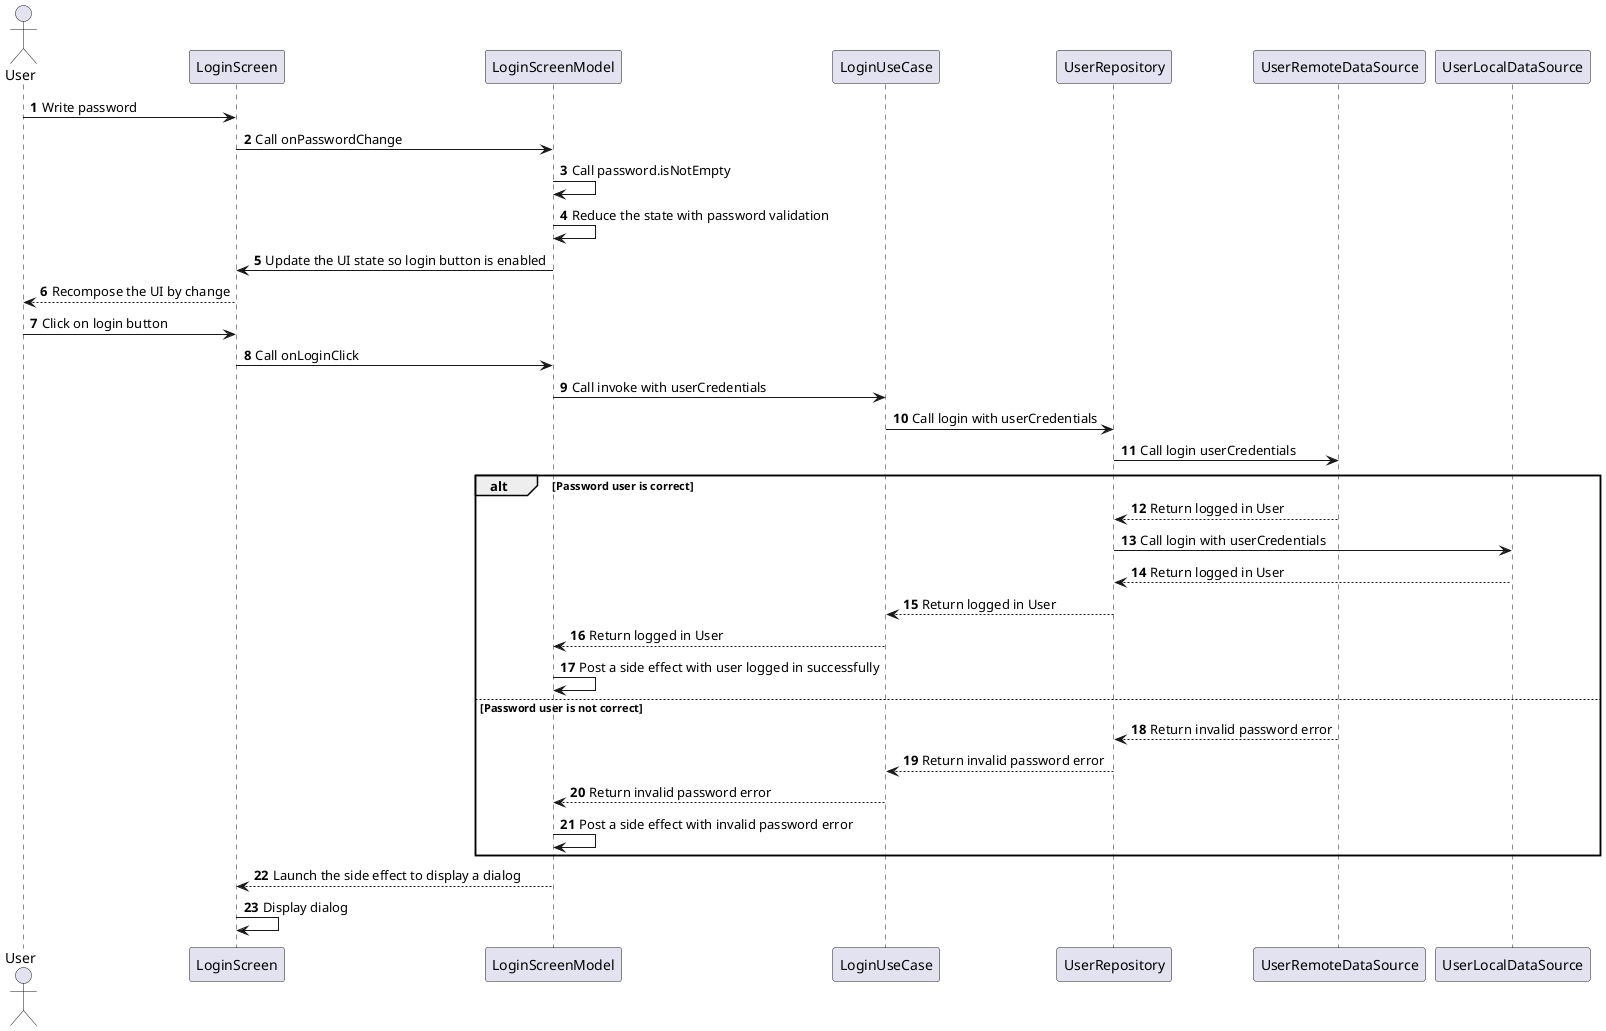 @startuml
'https://plantuml.com/sequence-diagram

autonumber

actor User

User -> LoginScreen : Write password
LoginScreen -> LoginScreenModel : Call onPasswordChange
LoginScreenModel -> LoginScreenModel : Call password.isNotEmpty
LoginScreenModel -> LoginScreenModel : Reduce the state with password validation
LoginScreenModel -> LoginScreen : Update the UI state so login button is enabled
LoginScreen --> User : Recompose the UI by change
User -> LoginScreen : Click on login button
LoginScreen -> LoginScreenModel : Call onLoginClick
LoginScreenModel -> LoginUseCase : Call invoke with userCredentials
LoginUseCase -> UserRepository : Call login with userCredentials
UserRepository -> UserRemoteDataSource : Call login userCredentials

alt Password user is correct
UserRemoteDataSource --> UserRepository : Return logged in User
UserRepository -> UserLocalDataSource : Call login with userCredentials
UserLocalDataSource --> UserRepository : Return logged in User
UserRepository --> LoginUseCase : Return logged in User
LoginUseCase --> LoginScreenModel : Return logged in User
LoginScreenModel -> LoginScreenModel : Post a side effect with user logged in successfully
else Password user is not correct
UserRemoteDataSource --> UserRepository : Return invalid password error
UserRepository --> LoginUseCase : Return invalid password error
LoginUseCase --> LoginScreenModel : Return invalid password error
LoginScreenModel -> LoginScreenModel : Post a side effect with invalid password error
end

LoginScreenModel --> LoginScreen : Launch the side effect to display a dialog
LoginScreen -> LoginScreen : Display dialog

@enduml